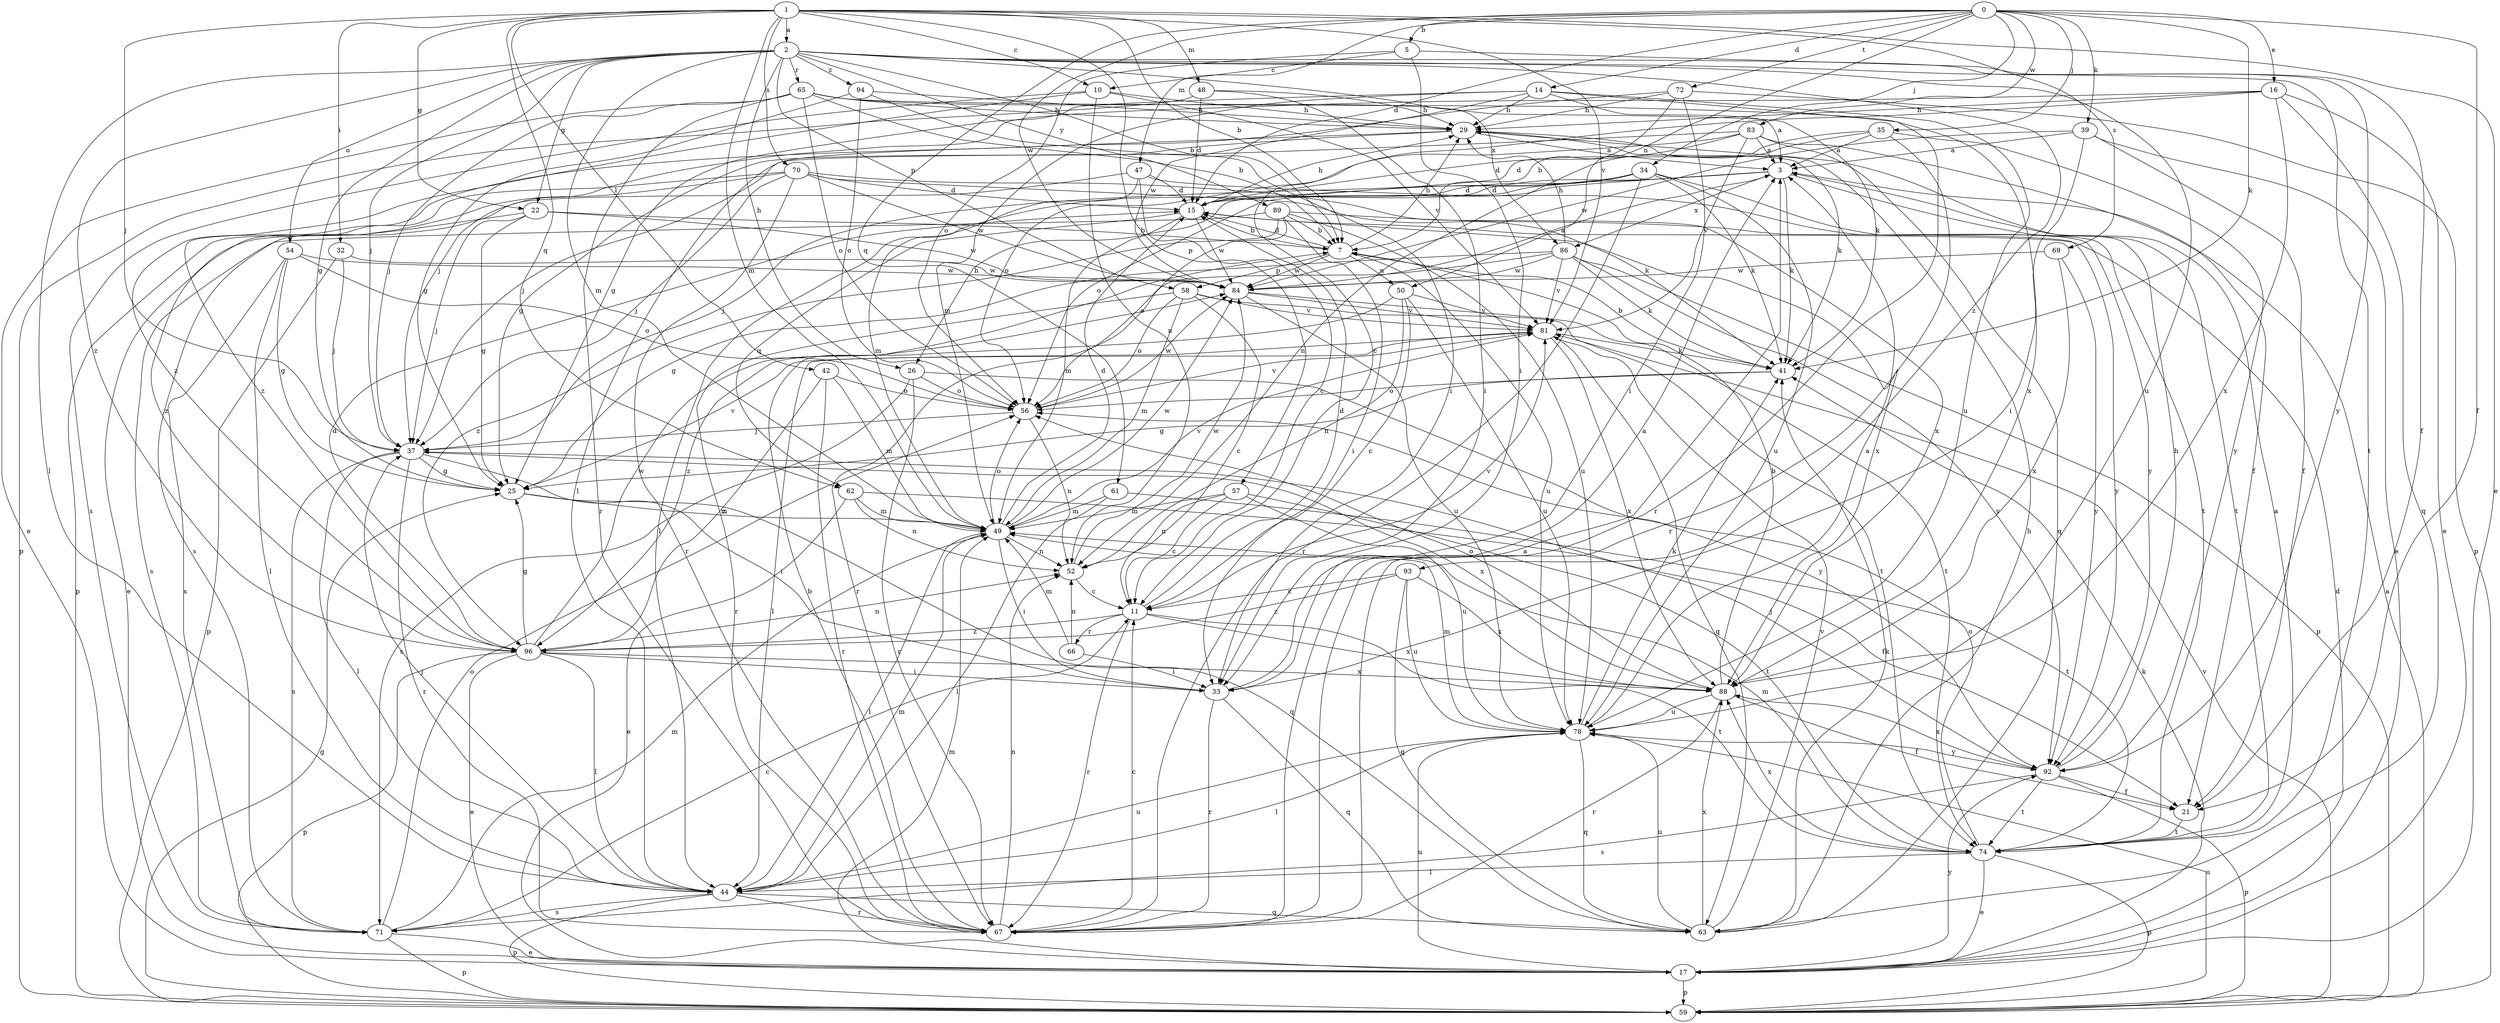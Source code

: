strict digraph  {
0;
1;
2;
3;
5;
7;
10;
11;
14;
15;
16;
17;
21;
22;
25;
26;
29;
32;
33;
34;
35;
37;
39;
41;
42;
44;
47;
48;
49;
50;
52;
54;
56;
57;
58;
59;
61;
62;
63;
65;
66;
67;
69;
70;
71;
72;
74;
78;
81;
83;
84;
86;
88;
89;
92;
93;
94;
96;
0 -> 5  [label=b];
0 -> 14  [label=d];
0 -> 15  [label=d];
0 -> 16  [label=e];
0 -> 21  [label=f];
0 -> 34  [label=j];
0 -> 35  [label=j];
0 -> 39  [label=k];
0 -> 41  [label=k];
0 -> 47  [label=m];
0 -> 50  [label=n];
0 -> 61  [label=q];
0 -> 72  [label=t];
0 -> 83  [label=w];
0 -> 84  [label=w];
1 -> 2  [label=a];
1 -> 7  [label=b];
1 -> 10  [label=c];
1 -> 17  [label=e];
1 -> 22  [label=g];
1 -> 32  [label=i];
1 -> 37  [label=j];
1 -> 42  [label=l];
1 -> 48  [label=m];
1 -> 49  [label=m];
1 -> 57  [label=p];
1 -> 62  [label=q];
1 -> 69  [label=s];
1 -> 70  [label=s];
1 -> 81  [label=v];
2 -> 7  [label=b];
2 -> 22  [label=g];
2 -> 25  [label=g];
2 -> 26  [label=h];
2 -> 37  [label=j];
2 -> 44  [label=l];
2 -> 49  [label=m];
2 -> 54  [label=o];
2 -> 58  [label=p];
2 -> 65  [label=r];
2 -> 74  [label=t];
2 -> 78  [label=u];
2 -> 86  [label=x];
2 -> 89  [label=y];
2 -> 92  [label=y];
2 -> 93  [label=z];
2 -> 94  [label=z];
2 -> 96  [label=z];
3 -> 15  [label=d];
3 -> 26  [label=h];
3 -> 41  [label=k];
3 -> 56  [label=o];
3 -> 74  [label=t];
3 -> 86  [label=x];
5 -> 10  [label=c];
5 -> 21  [label=f];
5 -> 33  [label=i];
5 -> 56  [label=o];
7 -> 15  [label=d];
7 -> 29  [label=h];
7 -> 50  [label=n];
7 -> 58  [label=p];
7 -> 78  [label=u];
7 -> 84  [label=w];
10 -> 29  [label=h];
10 -> 52  [label=n];
10 -> 71  [label=s];
10 -> 81  [label=v];
10 -> 96  [label=z];
11 -> 15  [label=d];
11 -> 66  [label=r];
11 -> 67  [label=r];
11 -> 74  [label=t];
11 -> 81  [label=v];
11 -> 88  [label=x];
11 -> 96  [label=z];
14 -> 3  [label=a];
14 -> 25  [label=g];
14 -> 29  [label=h];
14 -> 49  [label=m];
14 -> 67  [label=r];
14 -> 78  [label=u];
14 -> 84  [label=w];
15 -> 7  [label=b];
15 -> 29  [label=h];
15 -> 49  [label=m];
15 -> 62  [label=q];
15 -> 84  [label=w];
15 -> 88  [label=x];
16 -> 11  [label=c];
16 -> 17  [label=e];
16 -> 29  [label=h];
16 -> 37  [label=j];
16 -> 63  [label=q];
16 -> 88  [label=x];
17 -> 15  [label=d];
17 -> 41  [label=k];
17 -> 49  [label=m];
17 -> 59  [label=p];
17 -> 78  [label=u];
17 -> 92  [label=y];
21 -> 74  [label=t];
22 -> 7  [label=b];
22 -> 17  [label=e];
22 -> 25  [label=g];
22 -> 37  [label=j];
22 -> 84  [label=w];
25 -> 49  [label=m];
25 -> 63  [label=q];
25 -> 81  [label=v];
26 -> 56  [label=o];
26 -> 67  [label=r];
26 -> 71  [label=s];
26 -> 92  [label=y];
29 -> 3  [label=a];
29 -> 25  [label=g];
29 -> 41  [label=k];
29 -> 96  [label=z];
32 -> 37  [label=j];
32 -> 59  [label=p];
32 -> 84  [label=w];
33 -> 3  [label=a];
33 -> 63  [label=q];
33 -> 67  [label=r];
34 -> 15  [label=d];
34 -> 37  [label=j];
34 -> 41  [label=k];
34 -> 44  [label=l];
34 -> 67  [label=r];
34 -> 74  [label=t];
34 -> 78  [label=u];
35 -> 3  [label=a];
35 -> 15  [label=d];
35 -> 52  [label=n];
35 -> 67  [label=r];
35 -> 92  [label=y];
37 -> 25  [label=g];
37 -> 33  [label=i];
37 -> 44  [label=l];
37 -> 67  [label=r];
37 -> 71  [label=s];
37 -> 88  [label=x];
39 -> 3  [label=a];
39 -> 17  [label=e];
39 -> 21  [label=f];
39 -> 33  [label=i];
39 -> 84  [label=w];
41 -> 7  [label=b];
41 -> 25  [label=g];
41 -> 56  [label=o];
42 -> 49  [label=m];
42 -> 56  [label=o];
42 -> 67  [label=r];
42 -> 96  [label=z];
44 -> 37  [label=j];
44 -> 49  [label=m];
44 -> 59  [label=p];
44 -> 63  [label=q];
44 -> 67  [label=r];
44 -> 71  [label=s];
44 -> 78  [label=u];
47 -> 11  [label=c];
47 -> 15  [label=d];
47 -> 49  [label=m];
47 -> 71  [label=s];
47 -> 92  [label=y];
48 -> 15  [label=d];
48 -> 29  [label=h];
48 -> 33  [label=i];
48 -> 59  [label=p];
49 -> 15  [label=d];
49 -> 33  [label=i];
49 -> 44  [label=l];
49 -> 52  [label=n];
49 -> 56  [label=o];
49 -> 81  [label=v];
49 -> 84  [label=w];
50 -> 11  [label=c];
50 -> 52  [label=n];
50 -> 78  [label=u];
50 -> 81  [label=v];
50 -> 96  [label=z];
52 -> 11  [label=c];
52 -> 84  [label=w];
54 -> 25  [label=g];
54 -> 44  [label=l];
54 -> 56  [label=o];
54 -> 71  [label=s];
54 -> 84  [label=w];
56 -> 37  [label=j];
56 -> 52  [label=n];
56 -> 81  [label=v];
56 -> 84  [label=w];
57 -> 11  [label=c];
57 -> 49  [label=m];
57 -> 52  [label=n];
57 -> 74  [label=t];
57 -> 78  [label=u];
58 -> 11  [label=c];
58 -> 49  [label=m];
58 -> 56  [label=o];
58 -> 67  [label=r];
58 -> 74  [label=t];
58 -> 81  [label=v];
59 -> 3  [label=a];
59 -> 25  [label=g];
59 -> 78  [label=u];
59 -> 81  [label=v];
61 -> 44  [label=l];
61 -> 49  [label=m];
61 -> 74  [label=t];
62 -> 17  [label=e];
62 -> 21  [label=f];
62 -> 49  [label=m];
62 -> 52  [label=n];
63 -> 29  [label=h];
63 -> 41  [label=k];
63 -> 78  [label=u];
63 -> 81  [label=v];
63 -> 88  [label=x];
65 -> 7  [label=b];
65 -> 17  [label=e];
65 -> 29  [label=h];
65 -> 37  [label=j];
65 -> 41  [label=k];
65 -> 56  [label=o];
65 -> 67  [label=r];
65 -> 88  [label=x];
66 -> 33  [label=i];
66 -> 49  [label=m];
66 -> 52  [label=n];
67 -> 3  [label=a];
67 -> 7  [label=b];
67 -> 11  [label=c];
67 -> 52  [label=n];
69 -> 84  [label=w];
69 -> 88  [label=x];
69 -> 92  [label=y];
70 -> 15  [label=d];
70 -> 37  [label=j];
70 -> 41  [label=k];
70 -> 59  [label=p];
70 -> 67  [label=r];
70 -> 84  [label=w];
70 -> 88  [label=x];
70 -> 96  [label=z];
71 -> 11  [label=c];
71 -> 17  [label=e];
71 -> 49  [label=m];
71 -> 56  [label=o];
71 -> 59  [label=p];
72 -> 7  [label=b];
72 -> 29  [label=h];
72 -> 33  [label=i];
72 -> 44  [label=l];
72 -> 59  [label=p];
74 -> 3  [label=a];
74 -> 17  [label=e];
74 -> 44  [label=l];
74 -> 49  [label=m];
74 -> 56  [label=o];
74 -> 59  [label=p];
74 -> 88  [label=x];
78 -> 3  [label=a];
78 -> 41  [label=k];
78 -> 44  [label=l];
78 -> 49  [label=m];
78 -> 63  [label=q];
78 -> 92  [label=y];
81 -> 41  [label=k];
81 -> 44  [label=l];
81 -> 63  [label=q];
81 -> 88  [label=x];
83 -> 3  [label=a];
83 -> 15  [label=d];
83 -> 21  [label=f];
83 -> 37  [label=j];
83 -> 56  [label=o];
83 -> 63  [label=q];
83 -> 81  [label=v];
84 -> 3  [label=a];
84 -> 74  [label=t];
84 -> 78  [label=u];
84 -> 81  [label=v];
86 -> 25  [label=g];
86 -> 29  [label=h];
86 -> 41  [label=k];
86 -> 59  [label=p];
86 -> 67  [label=r];
86 -> 81  [label=v];
86 -> 84  [label=w];
86 -> 92  [label=y];
88 -> 7  [label=b];
88 -> 21  [label=f];
88 -> 56  [label=o];
88 -> 67  [label=r];
88 -> 78  [label=u];
89 -> 7  [label=b];
89 -> 33  [label=i];
89 -> 56  [label=o];
89 -> 71  [label=s];
89 -> 78  [label=u];
89 -> 92  [label=y];
89 -> 96  [label=z];
92 -> 21  [label=f];
92 -> 29  [label=h];
92 -> 37  [label=j];
92 -> 59  [label=p];
92 -> 71  [label=s];
92 -> 74  [label=t];
92 -> 88  [label=x];
93 -> 11  [label=c];
93 -> 63  [label=q];
93 -> 78  [label=u];
93 -> 88  [label=x];
93 -> 96  [label=z];
94 -> 25  [label=g];
94 -> 29  [label=h];
94 -> 33  [label=i];
94 -> 56  [label=o];
96 -> 15  [label=d];
96 -> 17  [label=e];
96 -> 25  [label=g];
96 -> 33  [label=i];
96 -> 44  [label=l];
96 -> 52  [label=n];
96 -> 59  [label=p];
96 -> 84  [label=w];
96 -> 88  [label=x];
}

